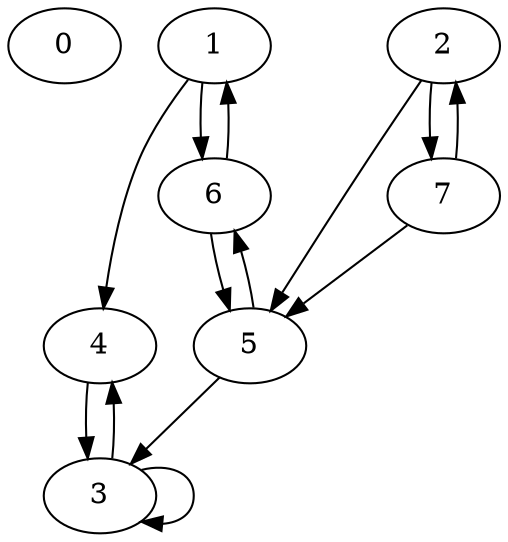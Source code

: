 digraph G {
0;
1;
2;
3;
4;
5;
6;
7;
1->4 ;
1->6 ;
2->5 ;
2->7 ;
3->3 ;
3->4 ;
4->3 ;
5->3 ;
5->6 ;
6->1 ;
6->5 ;
7->2 ;
7->5 ;
}
